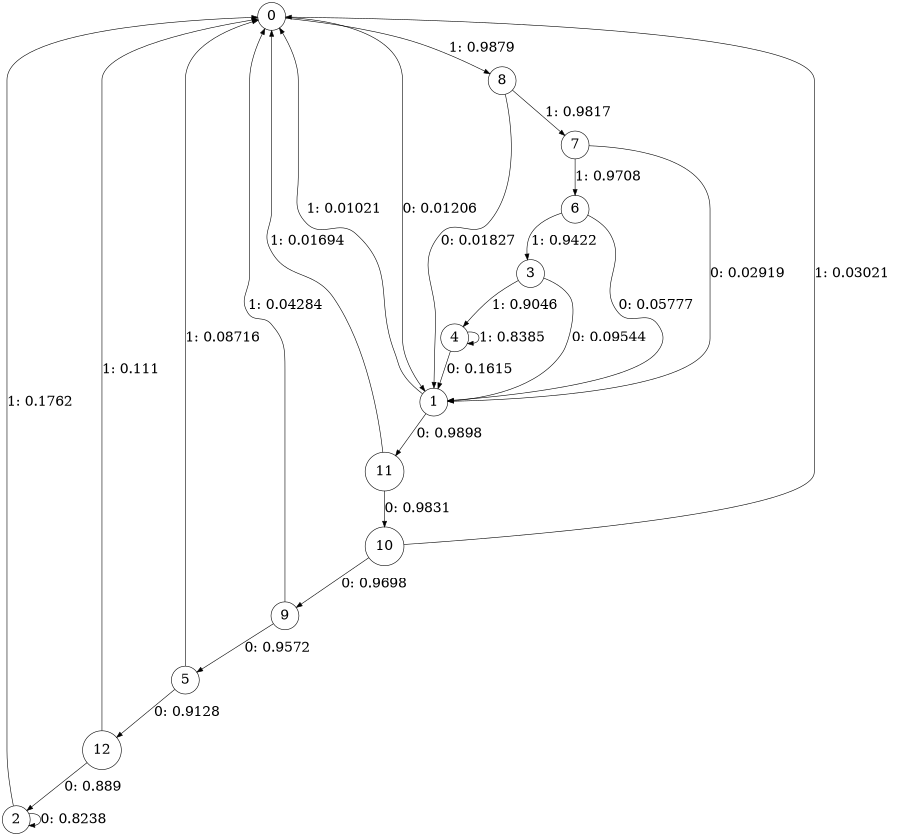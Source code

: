 digraph "ch2_face_grouped_df_L11" {
size = "6,8.5";
ratio = "fill";
node [shape = circle];
node [fontsize = 24];
edge [fontsize = 24];
0 -> 1 [label = "0: 0.01206  "];
0 -> 8 [label = "1: 0.9879   "];
1 -> 11 [label = "0: 0.9898   "];
1 -> 0 [label = "1: 0.01021  "];
2 -> 2 [label = "0: 0.8238   "];
2 -> 0 [label = "1: 0.1762   "];
3 -> 1 [label = "0: 0.09544  "];
3 -> 4 [label = "1: 0.9046   "];
4 -> 1 [label = "0: 0.1615   "];
4 -> 4 [label = "1: 0.8385   "];
5 -> 12 [label = "0: 0.9128   "];
5 -> 0 [label = "1: 0.08716  "];
6 -> 1 [label = "0: 0.05777  "];
6 -> 3 [label = "1: 0.9422   "];
7 -> 1 [label = "0: 0.02919  "];
7 -> 6 [label = "1: 0.9708   "];
8 -> 1 [label = "0: 0.01827  "];
8 -> 7 [label = "1: 0.9817   "];
9 -> 5 [label = "0: 0.9572   "];
9 -> 0 [label = "1: 0.04284  "];
10 -> 9 [label = "0: 0.9698   "];
10 -> 0 [label = "1: 0.03021  "];
11 -> 10 [label = "0: 0.9831   "];
11 -> 0 [label = "1: 0.01694  "];
12 -> 2 [label = "0: 0.889    "];
12 -> 0 [label = "1: 0.111    "];
}